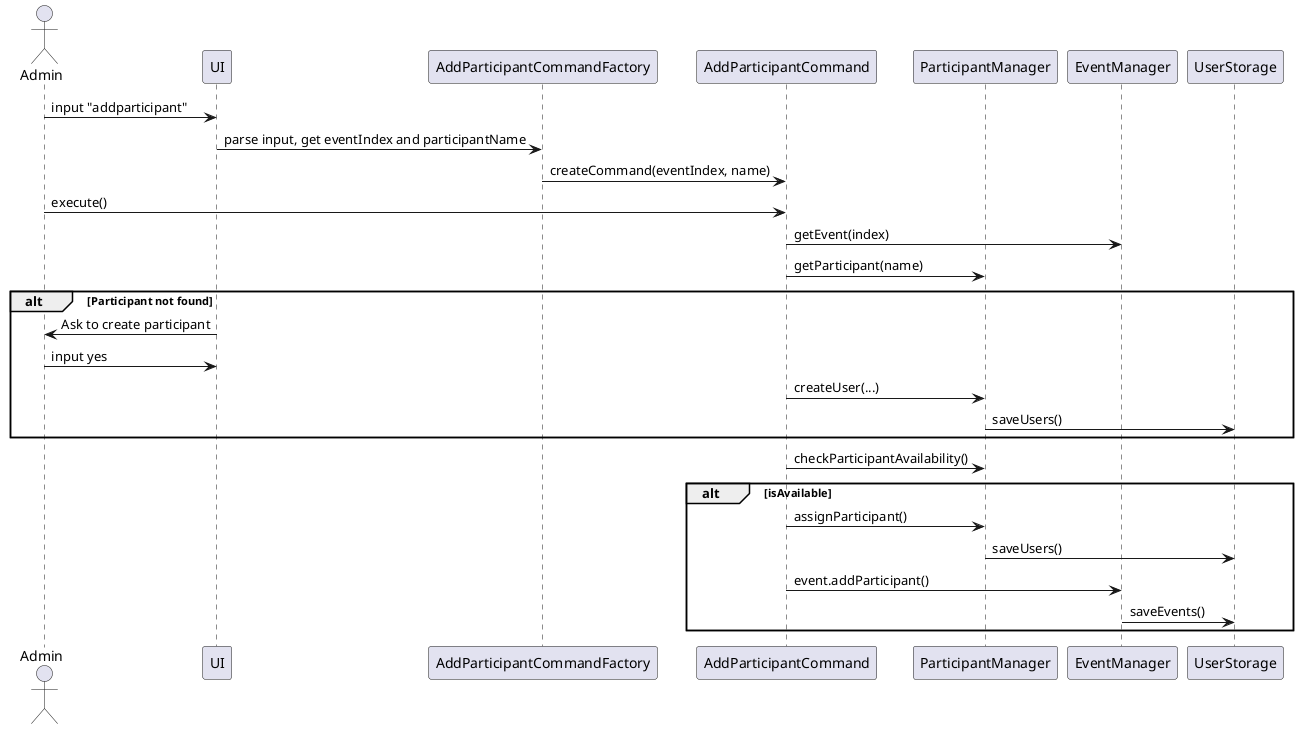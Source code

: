 @startuml
actor Admin
participant "UI" as UI
participant "AddParticipantCommandFactory" as Factory
participant "AddParticipantCommand" as Command
participant "ParticipantManager" as PM
participant "EventManager" as EM
participant "UserStorage" as Storage

Admin -> UI : input "addparticipant"
UI -> Factory : parse input, get eventIndex and participantName
Factory -> Command : createCommand(eventIndex, name)
Admin -> Command : execute()

Command -> EM : getEvent(index)
Command -> PM : getParticipant(name)
alt Participant not found
    UI -> Admin : Ask to create participant
    Admin -> UI : input yes
    Command -> PM : createUser(...)
    PM -> Storage : saveUsers()
end

Command -> PM : checkParticipantAvailability()
alt isAvailable
    Command -> PM : assignParticipant()
    PM -> Storage : saveUsers()
    Command -> EM : event.addParticipant()
    EM -> Storage : saveEvents()
end
@enduml
